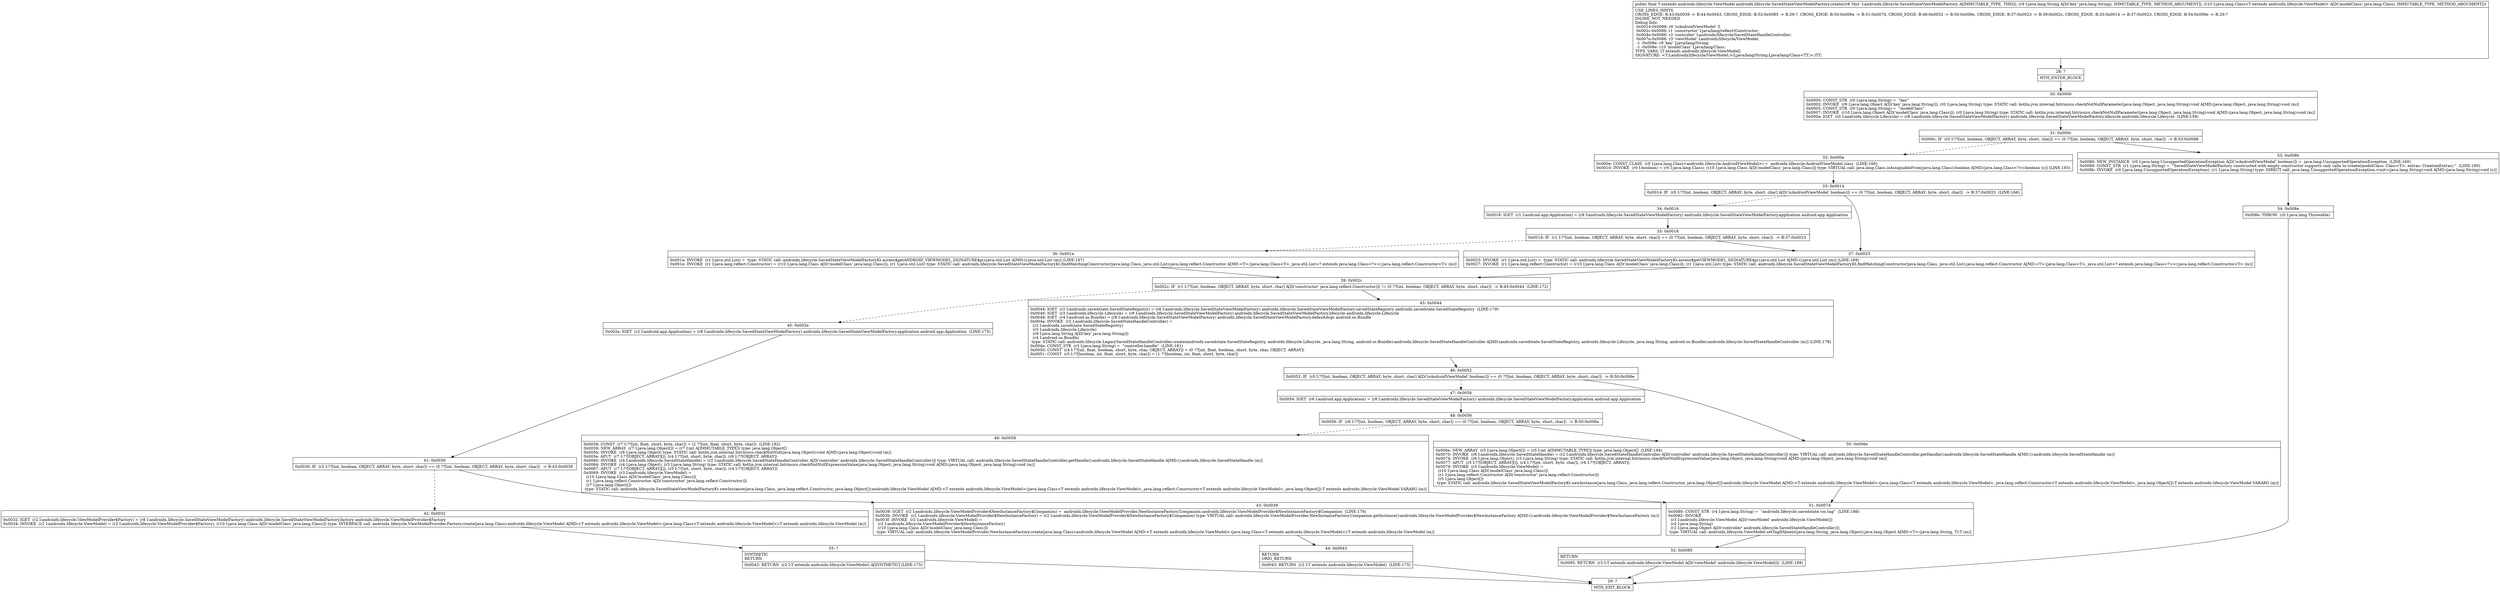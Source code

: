 digraph "CFG forandroidx.lifecycle.SavedStateViewModelFactory.create(Ljava\/lang\/String;Ljava\/lang\/Class;)Landroidx\/lifecycle\/ViewModel;" {
Node_28 [shape=record,label="{28\:\ ?|MTH_ENTER_BLOCK\l}"];
Node_30 [shape=record,label="{30\:\ 0x0000|0x0000: CONST_STR  (r0 I:java.lang.String) =  \"key\" \l0x0002: INVOKE  (r9 I:java.lang.Object A[D('key' java.lang.String)]), (r0 I:java.lang.String) type: STATIC call: kotlin.jvm.internal.Intrinsics.checkNotNullParameter(java.lang.Object, java.lang.String):void A[MD:(java.lang.Object, java.lang.String):void (m)]\l0x0005: CONST_STR  (r0 I:java.lang.String) =  \"modelClass\" \l0x0007: INVOKE  (r10 I:java.lang.Object A[D('modelClass' java.lang.Class)]), (r0 I:java.lang.String) type: STATIC call: kotlin.jvm.internal.Intrinsics.checkNotNullParameter(java.lang.Object, java.lang.String):void A[MD:(java.lang.Object, java.lang.String):void (m)]\l0x000a: IGET  (r0 I:androidx.lifecycle.Lifecycle) = (r8 I:androidx.lifecycle.SavedStateViewModelFactory) androidx.lifecycle.SavedStateViewModelFactory.lifecycle androidx.lifecycle.Lifecycle  (LINE:159)\l}"];
Node_31 [shape=record,label="{31\:\ 0x000c|0x000c: IF  (r0 I:??[int, boolean, OBJECT, ARRAY, byte, short, char]) == (0 ??[int, boolean, OBJECT, ARRAY, byte, short, char])  \-\> B:53:0x0086 \l}"];
Node_32 [shape=record,label="{32\:\ 0x000e|0x000e: CONST_CLASS  (r0 I:java.lang.Class\<androidx.lifecycle.AndroidViewModel\>) =  androidx.lifecycle.AndroidViewModel.class  (LINE:160)\l0x0010: INVOKE  (r0 I:boolean) = (r0 I:java.lang.Class), (r10 I:java.lang.Class A[D('modelClass' java.lang.Class)]) type: VIRTUAL call: java.lang.Class.isAssignableFrom(java.lang.Class):boolean A[MD:(java.lang.Class\<?\>):boolean (c)] (LINE:165)\l}"];
Node_33 [shape=record,label="{33\:\ 0x0014|0x0014: IF  (r0 I:??[int, boolean, OBJECT, ARRAY, byte, short, char] A[D('isAndroidViewModel' boolean)]) == (0 ??[int, boolean, OBJECT, ARRAY, byte, short, char])  \-\> B:37:0x0023  (LINE:166)\l}"];
Node_34 [shape=record,label="{34\:\ 0x0016|0x0016: IGET  (r1 I:android.app.Application) = (r8 I:androidx.lifecycle.SavedStateViewModelFactory) androidx.lifecycle.SavedStateViewModelFactory.application android.app.Application \l}"];
Node_35 [shape=record,label="{35\:\ 0x0018|0x0018: IF  (r1 I:??[int, boolean, OBJECT, ARRAY, byte, short, char]) == (0 ??[int, boolean, OBJECT, ARRAY, byte, short, char])  \-\> B:37:0x0023 \l}"];
Node_36 [shape=record,label="{36\:\ 0x001a|0x001a: INVOKE  (r1 I:java.util.List) =  type: STATIC call: androidx.lifecycle.SavedStateViewModelFactoryKt.access$getANDROID_VIEWMODEL_SIGNATURE$p():java.util.List A[MD:():java.util.List (m)] (LINE:167)\l0x001e: INVOKE  (r1 I:java.lang.reflect.Constructor) = (r10 I:java.lang.Class A[D('modelClass' java.lang.Class)]), (r1 I:java.util.List) type: STATIC call: androidx.lifecycle.SavedStateViewModelFactoryKt.findMatchingConstructor(java.lang.Class, java.util.List):java.lang.reflect.Constructor A[MD:\<T\>:(java.lang.Class\<T\>, java.util.List\<? extends java.lang.Class\<?\>\>):java.lang.reflect.Constructor\<T\> (m)]\l}"];
Node_39 [shape=record,label="{39\:\ 0x002c|0x002c: IF  (r1 I:??[int, boolean, OBJECT, ARRAY, byte, short, char] A[D('constructor' java.lang.reflect.Constructor)]) != (0 ??[int, boolean, OBJECT, ARRAY, byte, short, char])  \-\> B:45:0x0044  (LINE:172)\l}"];
Node_40 [shape=record,label="{40\:\ 0x002e|0x002e: IGET  (r2 I:android.app.Application) = (r8 I:androidx.lifecycle.SavedStateViewModelFactory) androidx.lifecycle.SavedStateViewModelFactory.application android.app.Application  (LINE:175)\l}"];
Node_41 [shape=record,label="{41\:\ 0x0030|0x0030: IF  (r2 I:??[int, boolean, OBJECT, ARRAY, byte, short, char]) == (0 ??[int, boolean, OBJECT, ARRAY, byte, short, char])  \-\> B:43:0x0039 \l}"];
Node_42 [shape=record,label="{42\:\ 0x0032|0x0032: IGET  (r2 I:androidx.lifecycle.ViewModelProvider$Factory) = (r8 I:androidx.lifecycle.SavedStateViewModelFactory) androidx.lifecycle.SavedStateViewModelFactory.factory androidx.lifecycle.ViewModelProvider$Factory \l0x0034: INVOKE  (r2 I:androidx.lifecycle.ViewModel) = (r2 I:androidx.lifecycle.ViewModelProvider$Factory), (r10 I:java.lang.Class A[D('modelClass' java.lang.Class)]) type: INTERFACE call: androidx.lifecycle.ViewModelProvider.Factory.create(java.lang.Class):androidx.lifecycle.ViewModel A[MD:\<T extends androidx.lifecycle.ViewModel\>:(java.lang.Class\<T extends androidx.lifecycle.ViewModel\>):T extends androidx.lifecycle.ViewModel (m)]\l}"];
Node_55 [shape=record,label="{55\:\ ?|SYNTHETIC\lRETURN\l|0x0043: RETURN  (r2 I:T extends androidx.lifecycle.ViewModel) A[SYNTHETIC] (LINE:175)\l}"];
Node_29 [shape=record,label="{29\:\ ?|MTH_EXIT_BLOCK\l}"];
Node_43 [shape=record,label="{43\:\ 0x0039|0x0039: SGET  (r2 I:androidx.lifecycle.ViewModelProvider$NewInstanceFactory$Companion) =  androidx.lifecycle.ViewModelProvider.NewInstanceFactory.Companion androidx.lifecycle.ViewModelProvider$NewInstanceFactory$Companion  (LINE:176)\l0x003b: INVOKE  (r2 I:androidx.lifecycle.ViewModelProvider$NewInstanceFactory) = (r2 I:androidx.lifecycle.ViewModelProvider$NewInstanceFactory$Companion) type: VIRTUAL call: androidx.lifecycle.ViewModelProvider.NewInstanceFactory.Companion.getInstance():androidx.lifecycle.ViewModelProvider$NewInstanceFactory A[MD:():androidx.lifecycle.ViewModelProvider$NewInstanceFactory (m)]\l0x003f: INVOKE  (r2 I:androidx.lifecycle.ViewModel) = \l  (r2 I:androidx.lifecycle.ViewModelProvider$NewInstanceFactory)\l  (r10 I:java.lang.Class A[D('modelClass' java.lang.Class)])\l type: VIRTUAL call: androidx.lifecycle.ViewModelProvider.NewInstanceFactory.create(java.lang.Class):androidx.lifecycle.ViewModel A[MD:\<T extends androidx.lifecycle.ViewModel\>:(java.lang.Class\<T extends androidx.lifecycle.ViewModel\>):T extends androidx.lifecycle.ViewModel (m)]\l}"];
Node_44 [shape=record,label="{44\:\ 0x0043|RETURN\lORIG_RETURN\l|0x0043: RETURN  (r2 I:T extends androidx.lifecycle.ViewModel)  (LINE:175)\l}"];
Node_45 [shape=record,label="{45\:\ 0x0044|0x0044: IGET  (r2 I:androidx.savedstate.SavedStateRegistry) = (r8 I:androidx.lifecycle.SavedStateViewModelFactory) androidx.lifecycle.SavedStateViewModelFactory.savedStateRegistry androidx.savedstate.SavedStateRegistry  (LINE:179)\l0x0046: IGET  (r3 I:androidx.lifecycle.Lifecycle) = (r8 I:androidx.lifecycle.SavedStateViewModelFactory) androidx.lifecycle.SavedStateViewModelFactory.lifecycle androidx.lifecycle.Lifecycle \l0x0048: IGET  (r4 I:android.os.Bundle) = (r8 I:androidx.lifecycle.SavedStateViewModelFactory) androidx.lifecycle.SavedStateViewModelFactory.defaultArgs android.os.Bundle \l0x004a: INVOKE  (r2 I:androidx.lifecycle.SavedStateHandleController) = \l  (r2 I:androidx.savedstate.SavedStateRegistry)\l  (r3 I:androidx.lifecycle.Lifecycle)\l  (r9 I:java.lang.String A[D('key' java.lang.String)])\l  (r4 I:android.os.Bundle)\l type: STATIC call: androidx.lifecycle.LegacySavedStateHandleController.create(androidx.savedstate.SavedStateRegistry, androidx.lifecycle.Lifecycle, java.lang.String, android.os.Bundle):androidx.lifecycle.SavedStateHandleController A[MD:(androidx.savedstate.SavedStateRegistry, androidx.lifecycle.Lifecycle, java.lang.String, android.os.Bundle):androidx.lifecycle.SavedStateHandleController (m)] (LINE:178)\l0x004e: CONST_STR  (r3 I:java.lang.String) =  \"controller.handle\"  (LINE:181)\l0x0050: CONST  (r4 I:??[int, float, boolean, short, byte, char, OBJECT, ARRAY]) = (0 ??[int, float, boolean, short, byte, char, OBJECT, ARRAY]) \l0x0051: CONST  (r5 I:??[boolean, int, float, short, byte, char]) = (1 ??[boolean, int, float, short, byte, char]) \l}"];
Node_46 [shape=record,label="{46\:\ 0x0052|0x0052: IF  (r0 I:??[int, boolean, OBJECT, ARRAY, byte, short, char] A[D('isAndroidViewModel' boolean)]) == (0 ??[int, boolean, OBJECT, ARRAY, byte, short, char])  \-\> B:50:0x006e \l}"];
Node_47 [shape=record,label="{47\:\ 0x0054|0x0054: IGET  (r6 I:android.app.Application) = (r8 I:androidx.lifecycle.SavedStateViewModelFactory) androidx.lifecycle.SavedStateViewModelFactory.application android.app.Application \l}"];
Node_48 [shape=record,label="{48\:\ 0x0056|0x0056: IF  (r6 I:??[int, boolean, OBJECT, ARRAY, byte, short, char]) == (0 ??[int, boolean, OBJECT, ARRAY, byte, short, char])  \-\> B:50:0x006e \l}"];
Node_49 [shape=record,label="{49\:\ 0x0058|0x0058: CONST  (r7 I:??[int, float, short, byte, char]) = (2 ??[int, float, short, byte, char])  (LINE:182)\l0x0059: NEW_ARRAY  (r7 I:java.lang.Object[]) = (r7 I:int A[IMMUTABLE_TYPE]) type: java.lang.Object[] \l0x005b: INVOKE  (r6 I:java.lang.Object) type: STATIC call: kotlin.jvm.internal.Intrinsics.checkNotNull(java.lang.Object):void A[MD:(java.lang.Object):void (m)]\l0x005e: APUT  (r7 I:??[OBJECT, ARRAY][]), (r4 I:??[int, short, byte, char]), (r6 I:??[OBJECT, ARRAY]) \l0x0060: INVOKE  (r4 I:androidx.lifecycle.SavedStateHandle) = (r2 I:androidx.lifecycle.SavedStateHandleController A[D('controller' androidx.lifecycle.SavedStateHandleController)]) type: VIRTUAL call: androidx.lifecycle.SavedStateHandleController.getHandle():androidx.lifecycle.SavedStateHandle A[MD:():androidx.lifecycle.SavedStateHandle (m)]\l0x0064: INVOKE  (r4 I:java.lang.Object), (r3 I:java.lang.String) type: STATIC call: kotlin.jvm.internal.Intrinsics.checkNotNullExpressionValue(java.lang.Object, java.lang.String):void A[MD:(java.lang.Object, java.lang.String):void (m)]\l0x0067: APUT  (r7 I:??[OBJECT, ARRAY][]), (r5 I:??[int, short, byte, char]), (r4 I:??[OBJECT, ARRAY]) \l0x0069: INVOKE  (r3 I:androidx.lifecycle.ViewModel) = \l  (r10 I:java.lang.Class A[D('modelClass' java.lang.Class)])\l  (r1 I:java.lang.reflect.Constructor A[D('constructor' java.lang.reflect.Constructor)])\l  (r7 I:java.lang.Object[])\l type: STATIC call: androidx.lifecycle.SavedStateViewModelFactoryKt.newInstance(java.lang.Class, java.lang.reflect.Constructor, java.lang.Object[]):androidx.lifecycle.ViewModel A[MD:\<T extends androidx.lifecycle.ViewModel\>:(java.lang.Class\<T extends androidx.lifecycle.ViewModel\>, java.lang.reflect.Constructor\<T extends androidx.lifecycle.ViewModel\>, java.lang.Object[]):T extends androidx.lifecycle.ViewModel VARARG (m)]\l}"];
Node_51 [shape=record,label="{51\:\ 0x007d|0x0080: CONST_STR  (r4 I:java.lang.String) =  \"androidx.lifecycle.savedstate.vm.tag\"  (LINE:186)\l0x0082: INVOKE  \l  (r3 I:androidx.lifecycle.ViewModel A[D('viewModel' androidx.lifecycle.ViewModel)])\l  (r4 I:java.lang.String)\l  (r2 I:java.lang.Object A[D('controller' androidx.lifecycle.SavedStateHandleController)])\l type: VIRTUAL call: androidx.lifecycle.ViewModel.setTagIfAbsent(java.lang.String, java.lang.Object):java.lang.Object A[MD:\<T\>:(java.lang.String, T):T (m)]\l}"];
Node_52 [shape=record,label="{52\:\ 0x0085|RETURN\l|0x0085: RETURN  (r3 I:T extends androidx.lifecycle.ViewModel A[D('viewModel' androidx.lifecycle.ViewModel)])  (LINE:189)\l}"];
Node_50 [shape=record,label="{50\:\ 0x006e|0x006e: NEW_ARRAY  (r5 I:java.lang.Object[]) = (r5 I:int A[IMMUTABLE_TYPE]) type: java.lang.Object[]  (LINE:184)\l0x0070: INVOKE  (r6 I:androidx.lifecycle.SavedStateHandle) = (r2 I:androidx.lifecycle.SavedStateHandleController A[D('controller' androidx.lifecycle.SavedStateHandleController)]) type: VIRTUAL call: androidx.lifecycle.SavedStateHandleController.getHandle():androidx.lifecycle.SavedStateHandle A[MD:():androidx.lifecycle.SavedStateHandle (m)]\l0x0074: INVOKE  (r6 I:java.lang.Object), (r3 I:java.lang.String) type: STATIC call: kotlin.jvm.internal.Intrinsics.checkNotNullExpressionValue(java.lang.Object, java.lang.String):void A[MD:(java.lang.Object, java.lang.String):void (m)]\l0x0077: APUT  (r5 I:??[OBJECT, ARRAY][]), (r4 I:??[int, short, byte, char]), (r6 I:??[OBJECT, ARRAY]) \l0x0079: INVOKE  (r3 I:androidx.lifecycle.ViewModel) = \l  (r10 I:java.lang.Class A[D('modelClass' java.lang.Class)])\l  (r1 I:java.lang.reflect.Constructor A[D('constructor' java.lang.reflect.Constructor)])\l  (r5 I:java.lang.Object[])\l type: STATIC call: androidx.lifecycle.SavedStateViewModelFactoryKt.newInstance(java.lang.Class, java.lang.reflect.Constructor, java.lang.Object[]):androidx.lifecycle.ViewModel A[MD:\<T extends androidx.lifecycle.ViewModel\>:(java.lang.Class\<T extends androidx.lifecycle.ViewModel\>, java.lang.reflect.Constructor\<T extends androidx.lifecycle.ViewModel\>, java.lang.Object[]):T extends androidx.lifecycle.ViewModel VARARG (m)]\l}"];
Node_37 [shape=record,label="{37\:\ 0x0023|0x0023: INVOKE  (r1 I:java.util.List) =  type: STATIC call: androidx.lifecycle.SavedStateViewModelFactoryKt.access$getVIEWMODEL_SIGNATURE$p():java.util.List A[MD:():java.util.List (m)] (LINE:169)\l0x0027: INVOKE  (r1 I:java.lang.reflect.Constructor) = (r10 I:java.lang.Class A[D('modelClass' java.lang.Class)]), (r1 I:java.util.List) type: STATIC call: androidx.lifecycle.SavedStateViewModelFactoryKt.findMatchingConstructor(java.lang.Class, java.util.List):java.lang.reflect.Constructor A[MD:\<T\>:(java.lang.Class\<T\>, java.util.List\<? extends java.lang.Class\<?\>\>):java.lang.reflect.Constructor\<T\> (m)]\l}"];
Node_53 [shape=record,label="{53\:\ 0x0086|0x0086: NEW_INSTANCE  (r0 I:java.lang.UnsupportedOperationException A[D('isAndroidViewModel' boolean)]) =  java.lang.UnsupportedOperationException  (LINE:160)\l0x0089: CONST_STR  (r1 I:java.lang.String) =  \"SavedStateViewModelFactory constructed with empty constructor supports only calls to create(modelClass: Class\<T\>, extras: CreationExtras).\"  (LINE:160)\l0x008b: INVOKE  (r0 I:java.lang.UnsupportedOperationException), (r1 I:java.lang.String) type: DIRECT call: java.lang.UnsupportedOperationException.\<init\>(java.lang.String):void A[MD:(java.lang.String):void (c)]\l}"];
Node_54 [shape=record,label="{54\:\ 0x008e|0x008e: THROW  (r0 I:java.lang.Throwable) \l}"];
MethodNode[shape=record,label="{public final T extends androidx.lifecycle.ViewModel androidx.lifecycle.SavedStateViewModelFactory.create((r8 'this' I:androidx.lifecycle.SavedStateViewModelFactory A[IMMUTABLE_TYPE, THIS]), (r9 I:java.lang.String A[D('key' java.lang.String), IMMUTABLE_TYPE, METHOD_ARGUMENT]), (r10 I:java.lang.Class\<T extends androidx.lifecycle.ViewModel\> A[D('modelClass' java.lang.Class), IMMUTABLE_TYPE, METHOD_ARGUMENT]))  | USE_LINES_HINTS\lCROSS_EDGE: B:43:0x0039 \-\> B:44:0x0043, CROSS_EDGE: B:52:0x0085 \-\> B:29:?, CROSS_EDGE: B:50:0x006e \-\> B:51:0x007d, CROSS_EDGE: B:46:0x0052 \-\> B:50:0x006e, CROSS_EDGE: B:37:0x0023 \-\> B:39:0x002c, CROSS_EDGE: B:33:0x0014 \-\> B:37:0x0023, CROSS_EDGE: B:54:0x008e \-\> B:29:?\lINLINE_NOT_NEEDED\lDebug Info:\l  0x0014\-0x0086: r0 'isAndroidViewModel' Z\l  0x002c\-0x0086: r1 'constructor' Ljava\/lang\/reflect\/Constructor;\l  0x004e\-0x0086: r2 'controller' Landroidx\/lifecycle\/SavedStateHandleController;\l  0x007e\-0x0086: r3 'viewModel' Landroidx\/lifecycle\/ViewModel;\l  \-1 \-0x008e: r9 'key' Ljava\/lang\/String;\l  \-1 \-0x008e: r10 'modelClass' Ljava\/lang\/Class;\lTYPE_VARS: [T extends androidx.lifecycle.ViewModel]\lSIGNATURE: \<T:Landroidx\/lifecycle\/ViewModel;\>(Ljava\/lang\/String;Ljava\/lang\/Class\<TT;\>;)TT;\l}"];
MethodNode -> Node_28;Node_28 -> Node_30;
Node_30 -> Node_31;
Node_31 -> Node_32[style=dashed];
Node_31 -> Node_53;
Node_32 -> Node_33;
Node_33 -> Node_34[style=dashed];
Node_33 -> Node_37;
Node_34 -> Node_35;
Node_35 -> Node_36[style=dashed];
Node_35 -> Node_37;
Node_36 -> Node_39;
Node_39 -> Node_40[style=dashed];
Node_39 -> Node_45;
Node_40 -> Node_41;
Node_41 -> Node_42[style=dashed];
Node_41 -> Node_43;
Node_42 -> Node_55;
Node_55 -> Node_29;
Node_43 -> Node_44;
Node_44 -> Node_29;
Node_45 -> Node_46;
Node_46 -> Node_47[style=dashed];
Node_46 -> Node_50;
Node_47 -> Node_48;
Node_48 -> Node_49[style=dashed];
Node_48 -> Node_50;
Node_49 -> Node_51;
Node_51 -> Node_52;
Node_52 -> Node_29;
Node_50 -> Node_51;
Node_37 -> Node_39;
Node_53 -> Node_54;
Node_54 -> Node_29;
}

